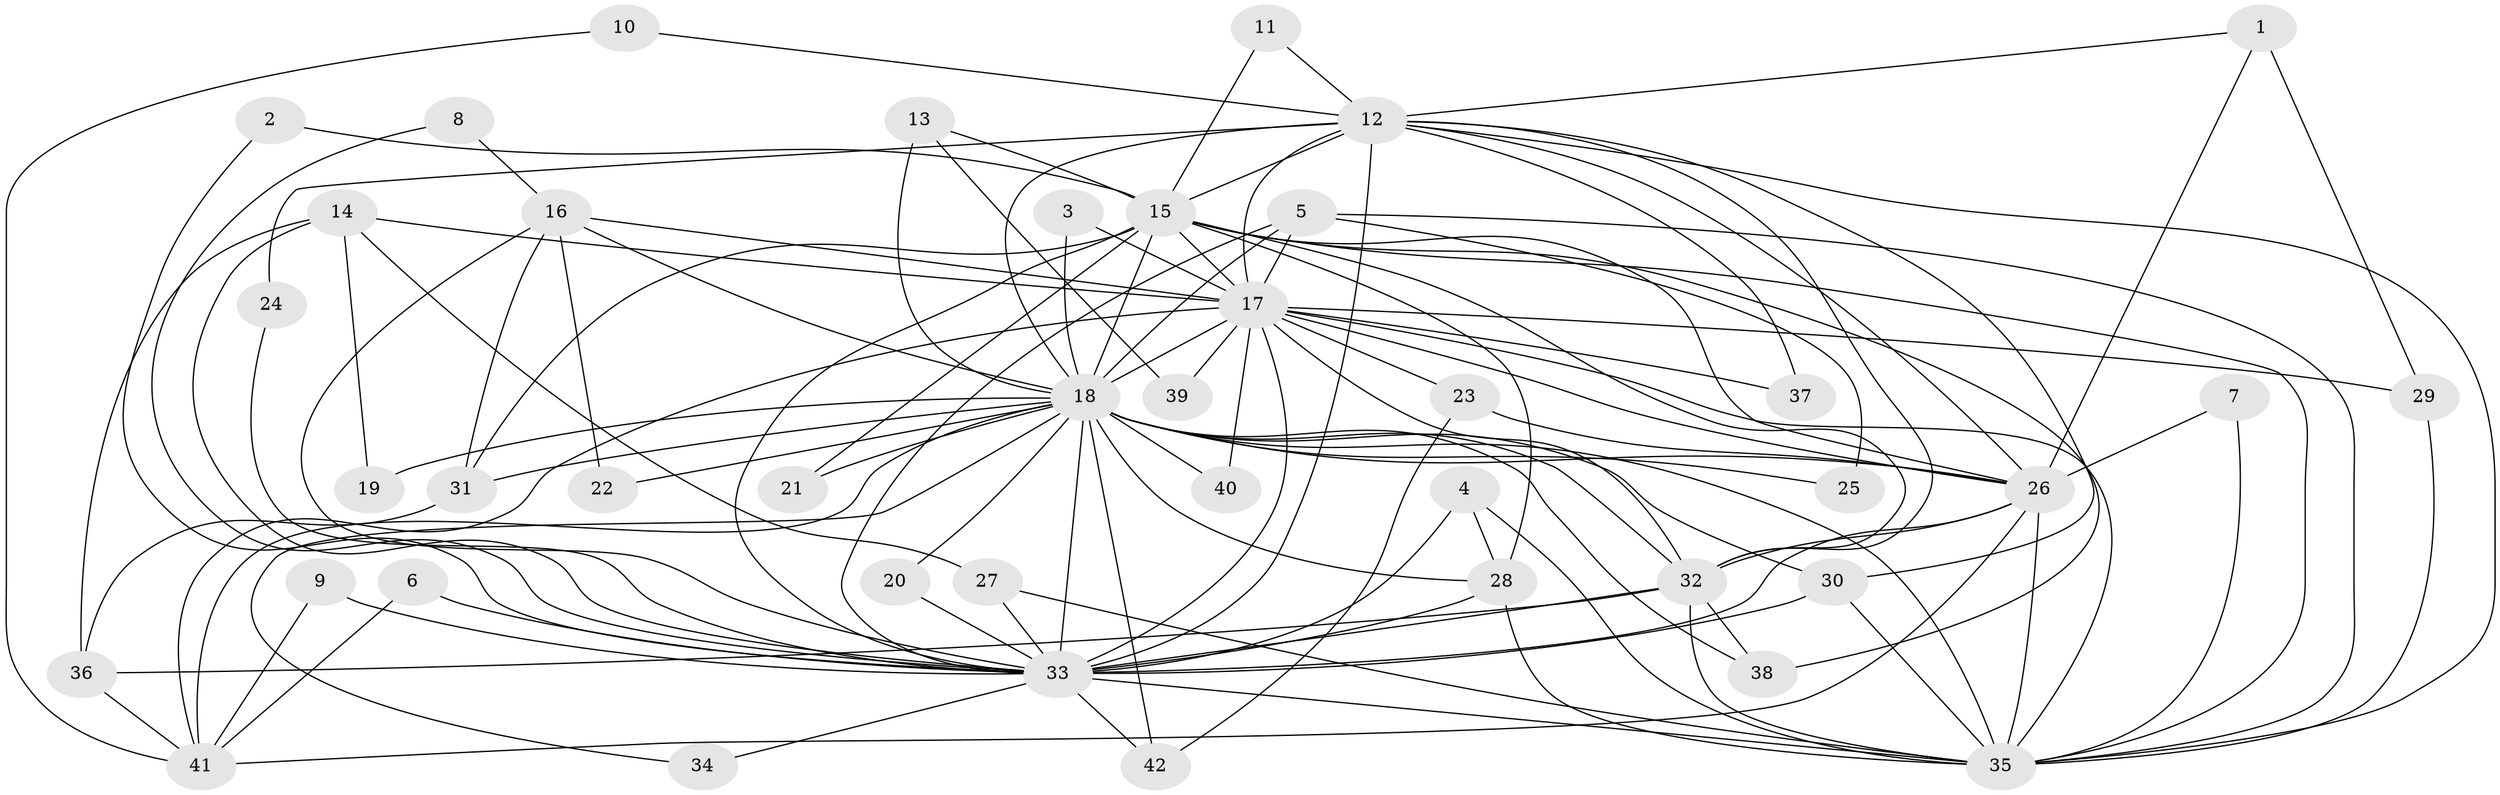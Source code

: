// original degree distribution, {15: 0.024096385542168676, 19: 0.012048192771084338, 14: 0.012048192771084338, 21: 0.024096385542168676, 20: 0.012048192771084338, 17: 0.012048192771084338, 22: 0.012048192771084338, 26: 0.012048192771084338, 3: 0.20481927710843373, 6: 0.012048192771084338, 4: 0.07228915662650602, 2: 0.5542168674698795, 7: 0.024096385542168676, 5: 0.012048192771084338}
// Generated by graph-tools (version 1.1) at 2025/49/03/09/25 03:49:33]
// undirected, 42 vertices, 112 edges
graph export_dot {
graph [start="1"]
  node [color=gray90,style=filled];
  1;
  2;
  3;
  4;
  5;
  6;
  7;
  8;
  9;
  10;
  11;
  12;
  13;
  14;
  15;
  16;
  17;
  18;
  19;
  20;
  21;
  22;
  23;
  24;
  25;
  26;
  27;
  28;
  29;
  30;
  31;
  32;
  33;
  34;
  35;
  36;
  37;
  38;
  39;
  40;
  41;
  42;
  1 -- 12 [weight=1.0];
  1 -- 26 [weight=1.0];
  1 -- 29 [weight=1.0];
  2 -- 15 [weight=1.0];
  2 -- 33 [weight=1.0];
  3 -- 17 [weight=1.0];
  3 -- 18 [weight=1.0];
  4 -- 28 [weight=1.0];
  4 -- 33 [weight=1.0];
  4 -- 35 [weight=1.0];
  5 -- 17 [weight=1.0];
  5 -- 18 [weight=2.0];
  5 -- 25 [weight=1.0];
  5 -- 33 [weight=1.0];
  5 -- 35 [weight=1.0];
  6 -- 33 [weight=1.0];
  6 -- 41 [weight=1.0];
  7 -- 26 [weight=1.0];
  7 -- 35 [weight=1.0];
  8 -- 16 [weight=1.0];
  8 -- 33 [weight=1.0];
  9 -- 33 [weight=1.0];
  9 -- 41 [weight=1.0];
  10 -- 12 [weight=1.0];
  10 -- 41 [weight=1.0];
  11 -- 12 [weight=1.0];
  11 -- 15 [weight=1.0];
  12 -- 15 [weight=1.0];
  12 -- 17 [weight=1.0];
  12 -- 18 [weight=2.0];
  12 -- 24 [weight=1.0];
  12 -- 26 [weight=2.0];
  12 -- 30 [weight=1.0];
  12 -- 32 [weight=3.0];
  12 -- 33 [weight=3.0];
  12 -- 35 [weight=1.0];
  12 -- 37 [weight=1.0];
  13 -- 15 [weight=1.0];
  13 -- 18 [weight=2.0];
  13 -- 39 [weight=1.0];
  14 -- 17 [weight=1.0];
  14 -- 19 [weight=1.0];
  14 -- 27 [weight=1.0];
  14 -- 33 [weight=1.0];
  14 -- 36 [weight=1.0];
  15 -- 17 [weight=1.0];
  15 -- 18 [weight=3.0];
  15 -- 21 [weight=1.0];
  15 -- 26 [weight=2.0];
  15 -- 28 [weight=1.0];
  15 -- 31 [weight=1.0];
  15 -- 32 [weight=2.0];
  15 -- 33 [weight=2.0];
  15 -- 35 [weight=2.0];
  15 -- 38 [weight=1.0];
  16 -- 17 [weight=1.0];
  16 -- 18 [weight=1.0];
  16 -- 22 [weight=1.0];
  16 -- 31 [weight=1.0];
  16 -- 33 [weight=1.0];
  17 -- 18 [weight=4.0];
  17 -- 23 [weight=1.0];
  17 -- 26 [weight=1.0];
  17 -- 29 [weight=1.0];
  17 -- 32 [weight=1.0];
  17 -- 33 [weight=2.0];
  17 -- 35 [weight=1.0];
  17 -- 37 [weight=1.0];
  17 -- 39 [weight=1.0];
  17 -- 40 [weight=1.0];
  17 -- 41 [weight=1.0];
  18 -- 19 [weight=1.0];
  18 -- 20 [weight=1.0];
  18 -- 21 [weight=1.0];
  18 -- 22 [weight=1.0];
  18 -- 25 [weight=2.0];
  18 -- 26 [weight=2.0];
  18 -- 28 [weight=1.0];
  18 -- 30 [weight=1.0];
  18 -- 31 [weight=2.0];
  18 -- 32 [weight=3.0];
  18 -- 33 [weight=4.0];
  18 -- 34 [weight=1.0];
  18 -- 35 [weight=3.0];
  18 -- 38 [weight=1.0];
  18 -- 40 [weight=1.0];
  18 -- 41 [weight=1.0];
  18 -- 42 [weight=3.0];
  20 -- 33 [weight=1.0];
  23 -- 26 [weight=1.0];
  23 -- 42 [weight=1.0];
  24 -- 33 [weight=1.0];
  26 -- 32 [weight=1.0];
  26 -- 33 [weight=2.0];
  26 -- 35 [weight=1.0];
  26 -- 41 [weight=1.0];
  27 -- 33 [weight=1.0];
  27 -- 35 [weight=1.0];
  28 -- 33 [weight=1.0];
  28 -- 35 [weight=1.0];
  29 -- 35 [weight=1.0];
  30 -- 33 [weight=1.0];
  30 -- 35 [weight=2.0];
  31 -- 36 [weight=1.0];
  32 -- 33 [weight=2.0];
  32 -- 35 [weight=1.0];
  32 -- 36 [weight=1.0];
  32 -- 38 [weight=1.0];
  33 -- 34 [weight=1.0];
  33 -- 35 [weight=2.0];
  33 -- 42 [weight=1.0];
  36 -- 41 [weight=1.0];
}
